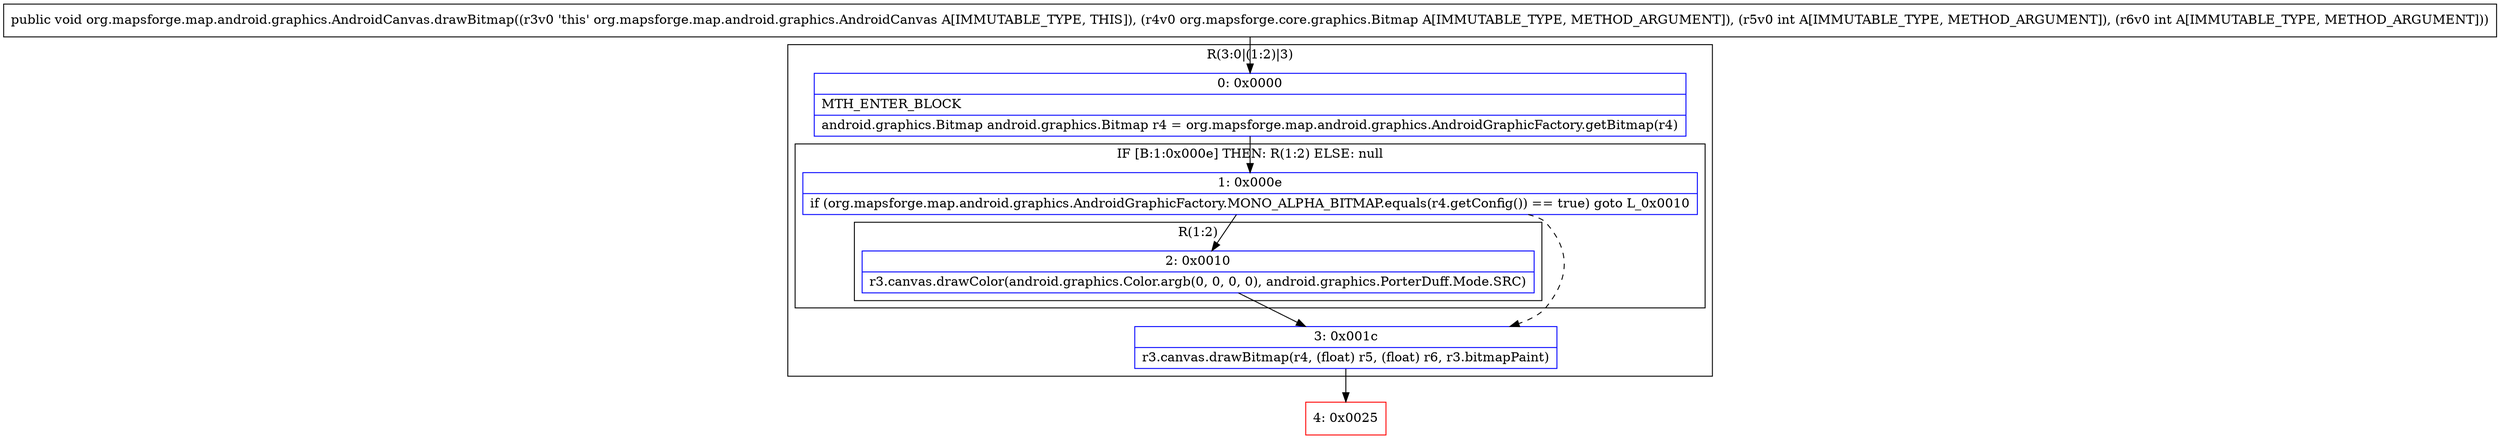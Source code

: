 digraph "CFG fororg.mapsforge.map.android.graphics.AndroidCanvas.drawBitmap(Lorg\/mapsforge\/core\/graphics\/Bitmap;II)V" {
subgraph cluster_Region_412425010 {
label = "R(3:0|(1:2)|3)";
node [shape=record,color=blue];
Node_0 [shape=record,label="{0\:\ 0x0000|MTH_ENTER_BLOCK\l|android.graphics.Bitmap android.graphics.Bitmap r4 = org.mapsforge.map.android.graphics.AndroidGraphicFactory.getBitmap(r4)\l}"];
subgraph cluster_IfRegion_911400965 {
label = "IF [B:1:0x000e] THEN: R(1:2) ELSE: null";
node [shape=record,color=blue];
Node_1 [shape=record,label="{1\:\ 0x000e|if (org.mapsforge.map.android.graphics.AndroidGraphicFactory.MONO_ALPHA_BITMAP.equals(r4.getConfig()) == true) goto L_0x0010\l}"];
subgraph cluster_Region_769390177 {
label = "R(1:2)";
node [shape=record,color=blue];
Node_2 [shape=record,label="{2\:\ 0x0010|r3.canvas.drawColor(android.graphics.Color.argb(0, 0, 0, 0), android.graphics.PorterDuff.Mode.SRC)\l}"];
}
}
Node_3 [shape=record,label="{3\:\ 0x001c|r3.canvas.drawBitmap(r4, (float) r5, (float) r6, r3.bitmapPaint)\l}"];
}
Node_4 [shape=record,color=red,label="{4\:\ 0x0025}"];
MethodNode[shape=record,label="{public void org.mapsforge.map.android.graphics.AndroidCanvas.drawBitmap((r3v0 'this' org.mapsforge.map.android.graphics.AndroidCanvas A[IMMUTABLE_TYPE, THIS]), (r4v0 org.mapsforge.core.graphics.Bitmap A[IMMUTABLE_TYPE, METHOD_ARGUMENT]), (r5v0 int A[IMMUTABLE_TYPE, METHOD_ARGUMENT]), (r6v0 int A[IMMUTABLE_TYPE, METHOD_ARGUMENT])) }"];
MethodNode -> Node_0;
Node_0 -> Node_1;
Node_1 -> Node_2;
Node_1 -> Node_3[style=dashed];
Node_2 -> Node_3;
Node_3 -> Node_4;
}

